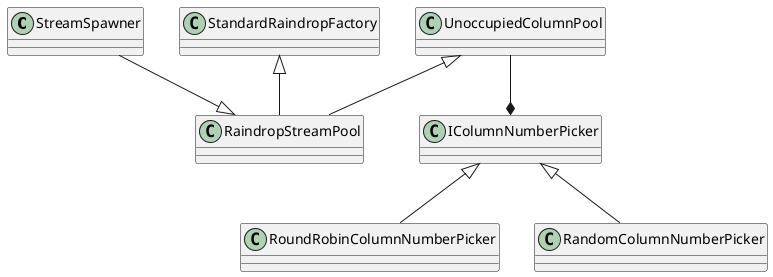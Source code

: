 @startuml
StreamSpawner --|> RaindropStreamPool 

UnoccupiedColumnPool <|-- RaindropStreamPool
StandardRaindropFactory <|-- RaindropStreamPool

UnoccupiedColumnPool --* IColumnNumberPicker
IColumnNumberPicker <|-- RoundRobinColumnNumberPicker
IColumnNumberPicker <|-- RandomColumnNumberPicker
@enduml
